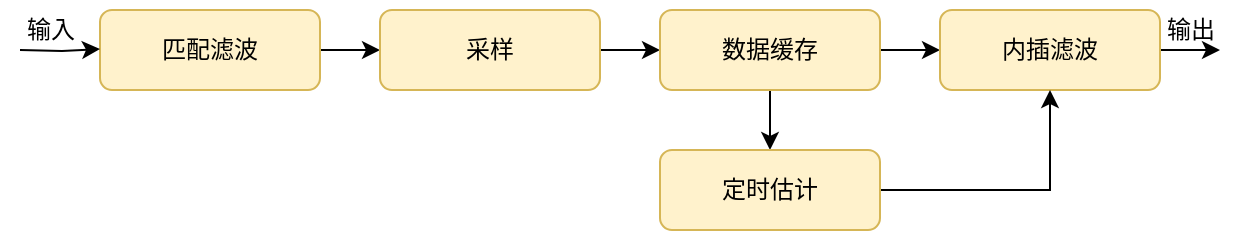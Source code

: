 <mxfile version="26.0.16">
  <diagram name="第 1 页" id="nXQOnZE0P9oZ-52Qd-Zr">
    <mxGraphModel dx="2074" dy="1106" grid="1" gridSize="10" guides="1" tooltips="1" connect="1" arrows="1" fold="1" page="1" pageScale="1" pageWidth="827" pageHeight="1169" math="0" shadow="0">
      <root>
        <mxCell id="0" />
        <mxCell id="1" parent="0" />
        <mxCell id="Im-q3gLvqHqA-51huI1s-6" style="edgeStyle=orthogonalEdgeStyle;rounded=0;orthogonalLoop=1;jettySize=auto;html=1;exitX=1;exitY=0.5;exitDx=0;exitDy=0;entryX=0;entryY=0.5;entryDx=0;entryDy=0;" edge="1" parent="1" source="Im-q3gLvqHqA-51huI1s-1" target="Im-q3gLvqHqA-51huI1s-2">
          <mxGeometry relative="1" as="geometry" />
        </mxCell>
        <mxCell id="Im-q3gLvqHqA-51huI1s-1" value="匹配滤波" style="rounded=1;whiteSpace=wrap;html=1;fillColor=#fff2cc;strokeColor=#d6b656;" vertex="1" parent="1">
          <mxGeometry x="120" y="560" width="110" height="40" as="geometry" />
        </mxCell>
        <mxCell id="Im-q3gLvqHqA-51huI1s-7" style="edgeStyle=orthogonalEdgeStyle;rounded=0;orthogonalLoop=1;jettySize=auto;html=1;exitX=1;exitY=0.5;exitDx=0;exitDy=0;" edge="1" parent="1" source="Im-q3gLvqHqA-51huI1s-2" target="Im-q3gLvqHqA-51huI1s-3">
          <mxGeometry relative="1" as="geometry" />
        </mxCell>
        <mxCell id="Im-q3gLvqHqA-51huI1s-2" value="采样" style="rounded=1;whiteSpace=wrap;html=1;fillColor=#fff2cc;strokeColor=#d6b656;" vertex="1" parent="1">
          <mxGeometry x="260" y="560" width="110" height="40" as="geometry" />
        </mxCell>
        <mxCell id="Im-q3gLvqHqA-51huI1s-8" style="edgeStyle=orthogonalEdgeStyle;rounded=0;orthogonalLoop=1;jettySize=auto;html=1;exitX=0.5;exitY=1;exitDx=0;exitDy=0;entryX=0.5;entryY=0;entryDx=0;entryDy=0;" edge="1" parent="1" source="Im-q3gLvqHqA-51huI1s-3" target="Im-q3gLvqHqA-51huI1s-5">
          <mxGeometry relative="1" as="geometry" />
        </mxCell>
        <mxCell id="Im-q3gLvqHqA-51huI1s-10" style="edgeStyle=orthogonalEdgeStyle;rounded=0;orthogonalLoop=1;jettySize=auto;html=1;exitX=1;exitY=0.5;exitDx=0;exitDy=0;entryX=0;entryY=0.5;entryDx=0;entryDy=0;" edge="1" parent="1" source="Im-q3gLvqHqA-51huI1s-3" target="Im-q3gLvqHqA-51huI1s-4">
          <mxGeometry relative="1" as="geometry" />
        </mxCell>
        <mxCell id="Im-q3gLvqHqA-51huI1s-3" value="数据缓存" style="rounded=1;whiteSpace=wrap;html=1;fillColor=#fff2cc;strokeColor=#d6b656;" vertex="1" parent="1">
          <mxGeometry x="400" y="560" width="110" height="40" as="geometry" />
        </mxCell>
        <mxCell id="Im-q3gLvqHqA-51huI1s-12" style="edgeStyle=orthogonalEdgeStyle;rounded=0;orthogonalLoop=1;jettySize=auto;html=1;exitX=1;exitY=0.5;exitDx=0;exitDy=0;" edge="1" parent="1" source="Im-q3gLvqHqA-51huI1s-4">
          <mxGeometry relative="1" as="geometry">
            <mxPoint x="680" y="580" as="targetPoint" />
          </mxGeometry>
        </mxCell>
        <mxCell id="Im-q3gLvqHqA-51huI1s-4" value="内插滤波" style="rounded=1;whiteSpace=wrap;html=1;fillColor=#fff2cc;strokeColor=#d6b656;" vertex="1" parent="1">
          <mxGeometry x="540" y="560" width="110" height="40" as="geometry" />
        </mxCell>
        <mxCell id="Im-q3gLvqHqA-51huI1s-9" style="edgeStyle=orthogonalEdgeStyle;rounded=0;orthogonalLoop=1;jettySize=auto;html=1;exitX=1;exitY=0.5;exitDx=0;exitDy=0;entryX=0.5;entryY=1;entryDx=0;entryDy=0;" edge="1" parent="1" source="Im-q3gLvqHqA-51huI1s-5" target="Im-q3gLvqHqA-51huI1s-4">
          <mxGeometry relative="1" as="geometry" />
        </mxCell>
        <mxCell id="Im-q3gLvqHqA-51huI1s-5" value="定时估计" style="rounded=1;whiteSpace=wrap;html=1;fillColor=#fff2cc;strokeColor=#d6b656;" vertex="1" parent="1">
          <mxGeometry x="400" y="630" width="110" height="40" as="geometry" />
        </mxCell>
        <mxCell id="Im-q3gLvqHqA-51huI1s-15" style="edgeStyle=orthogonalEdgeStyle;rounded=0;orthogonalLoop=1;jettySize=auto;html=1;" edge="1" parent="1">
          <mxGeometry relative="1" as="geometry">
            <mxPoint x="120" y="579.5" as="targetPoint" />
            <mxPoint x="80" y="580" as="sourcePoint" />
          </mxGeometry>
        </mxCell>
        <mxCell id="Im-q3gLvqHqA-51huI1s-16" value="输入" style="text;html=1;align=center;verticalAlign=middle;resizable=0;points=[];autosize=1;strokeColor=none;fillColor=none;" vertex="1" parent="1">
          <mxGeometry x="70" y="555" width="50" height="30" as="geometry" />
        </mxCell>
        <mxCell id="Im-q3gLvqHqA-51huI1s-17" value="输出" style="text;html=1;align=center;verticalAlign=middle;resizable=0;points=[];autosize=1;strokeColor=none;fillColor=none;" vertex="1" parent="1">
          <mxGeometry x="640" y="555" width="50" height="30" as="geometry" />
        </mxCell>
      </root>
    </mxGraphModel>
  </diagram>
</mxfile>
